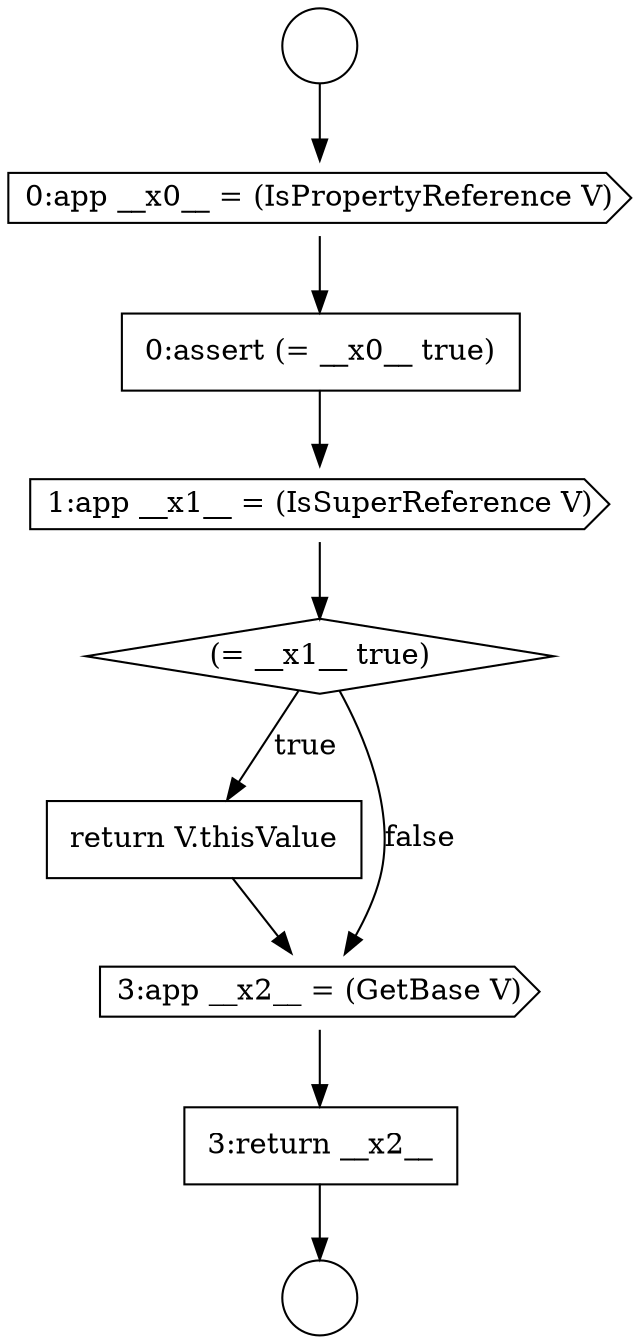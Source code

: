 digraph {
  node93 [shape=circle label=" " color="black" fillcolor="white" style=filled]
  node96 [shape=cds, label=<<font color="black">1:app __x1__ = (IsSuperReference V)</font>> color="black" fillcolor="white" style=filled]
  node98 [shape=none, margin=0, label=<<font color="black">
    <table border="0" cellborder="1" cellspacing="0" cellpadding="10">
      <tr><td align="left">return V.thisValue</td></tr>
    </table>
  </font>> color="black" fillcolor="white" style=filled]
  node95 [shape=none, margin=0, label=<<font color="black">
    <table border="0" cellborder="1" cellspacing="0" cellpadding="10">
      <tr><td align="left">0:assert (= __x0__ true)</td></tr>
    </table>
  </font>> color="black" fillcolor="white" style=filled]
  node99 [shape=cds, label=<<font color="black">3:app __x2__ = (GetBase V)</font>> color="black" fillcolor="white" style=filled]
  node94 [shape=cds, label=<<font color="black">0:app __x0__ = (IsPropertyReference V)</font>> color="black" fillcolor="white" style=filled]
  node100 [shape=none, margin=0, label=<<font color="black">
    <table border="0" cellborder="1" cellspacing="0" cellpadding="10">
      <tr><td align="left">3:return __x2__</td></tr>
    </table>
  </font>> color="black" fillcolor="white" style=filled]
  node92 [shape=circle label=" " color="black" fillcolor="white" style=filled]
  node97 [shape=diamond, label=<<font color="black">(= __x1__ true)</font>> color="black" fillcolor="white" style=filled]
  node97 -> node98 [label=<<font color="black">true</font>> color="black"]
  node97 -> node99 [label=<<font color="black">false</font>> color="black"]
  node96 -> node97 [ color="black"]
  node99 -> node100 [ color="black"]
  node100 -> node93 [ color="black"]
  node94 -> node95 [ color="black"]
  node95 -> node96 [ color="black"]
  node92 -> node94 [ color="black"]
  node98 -> node99 [ color="black"]
}
